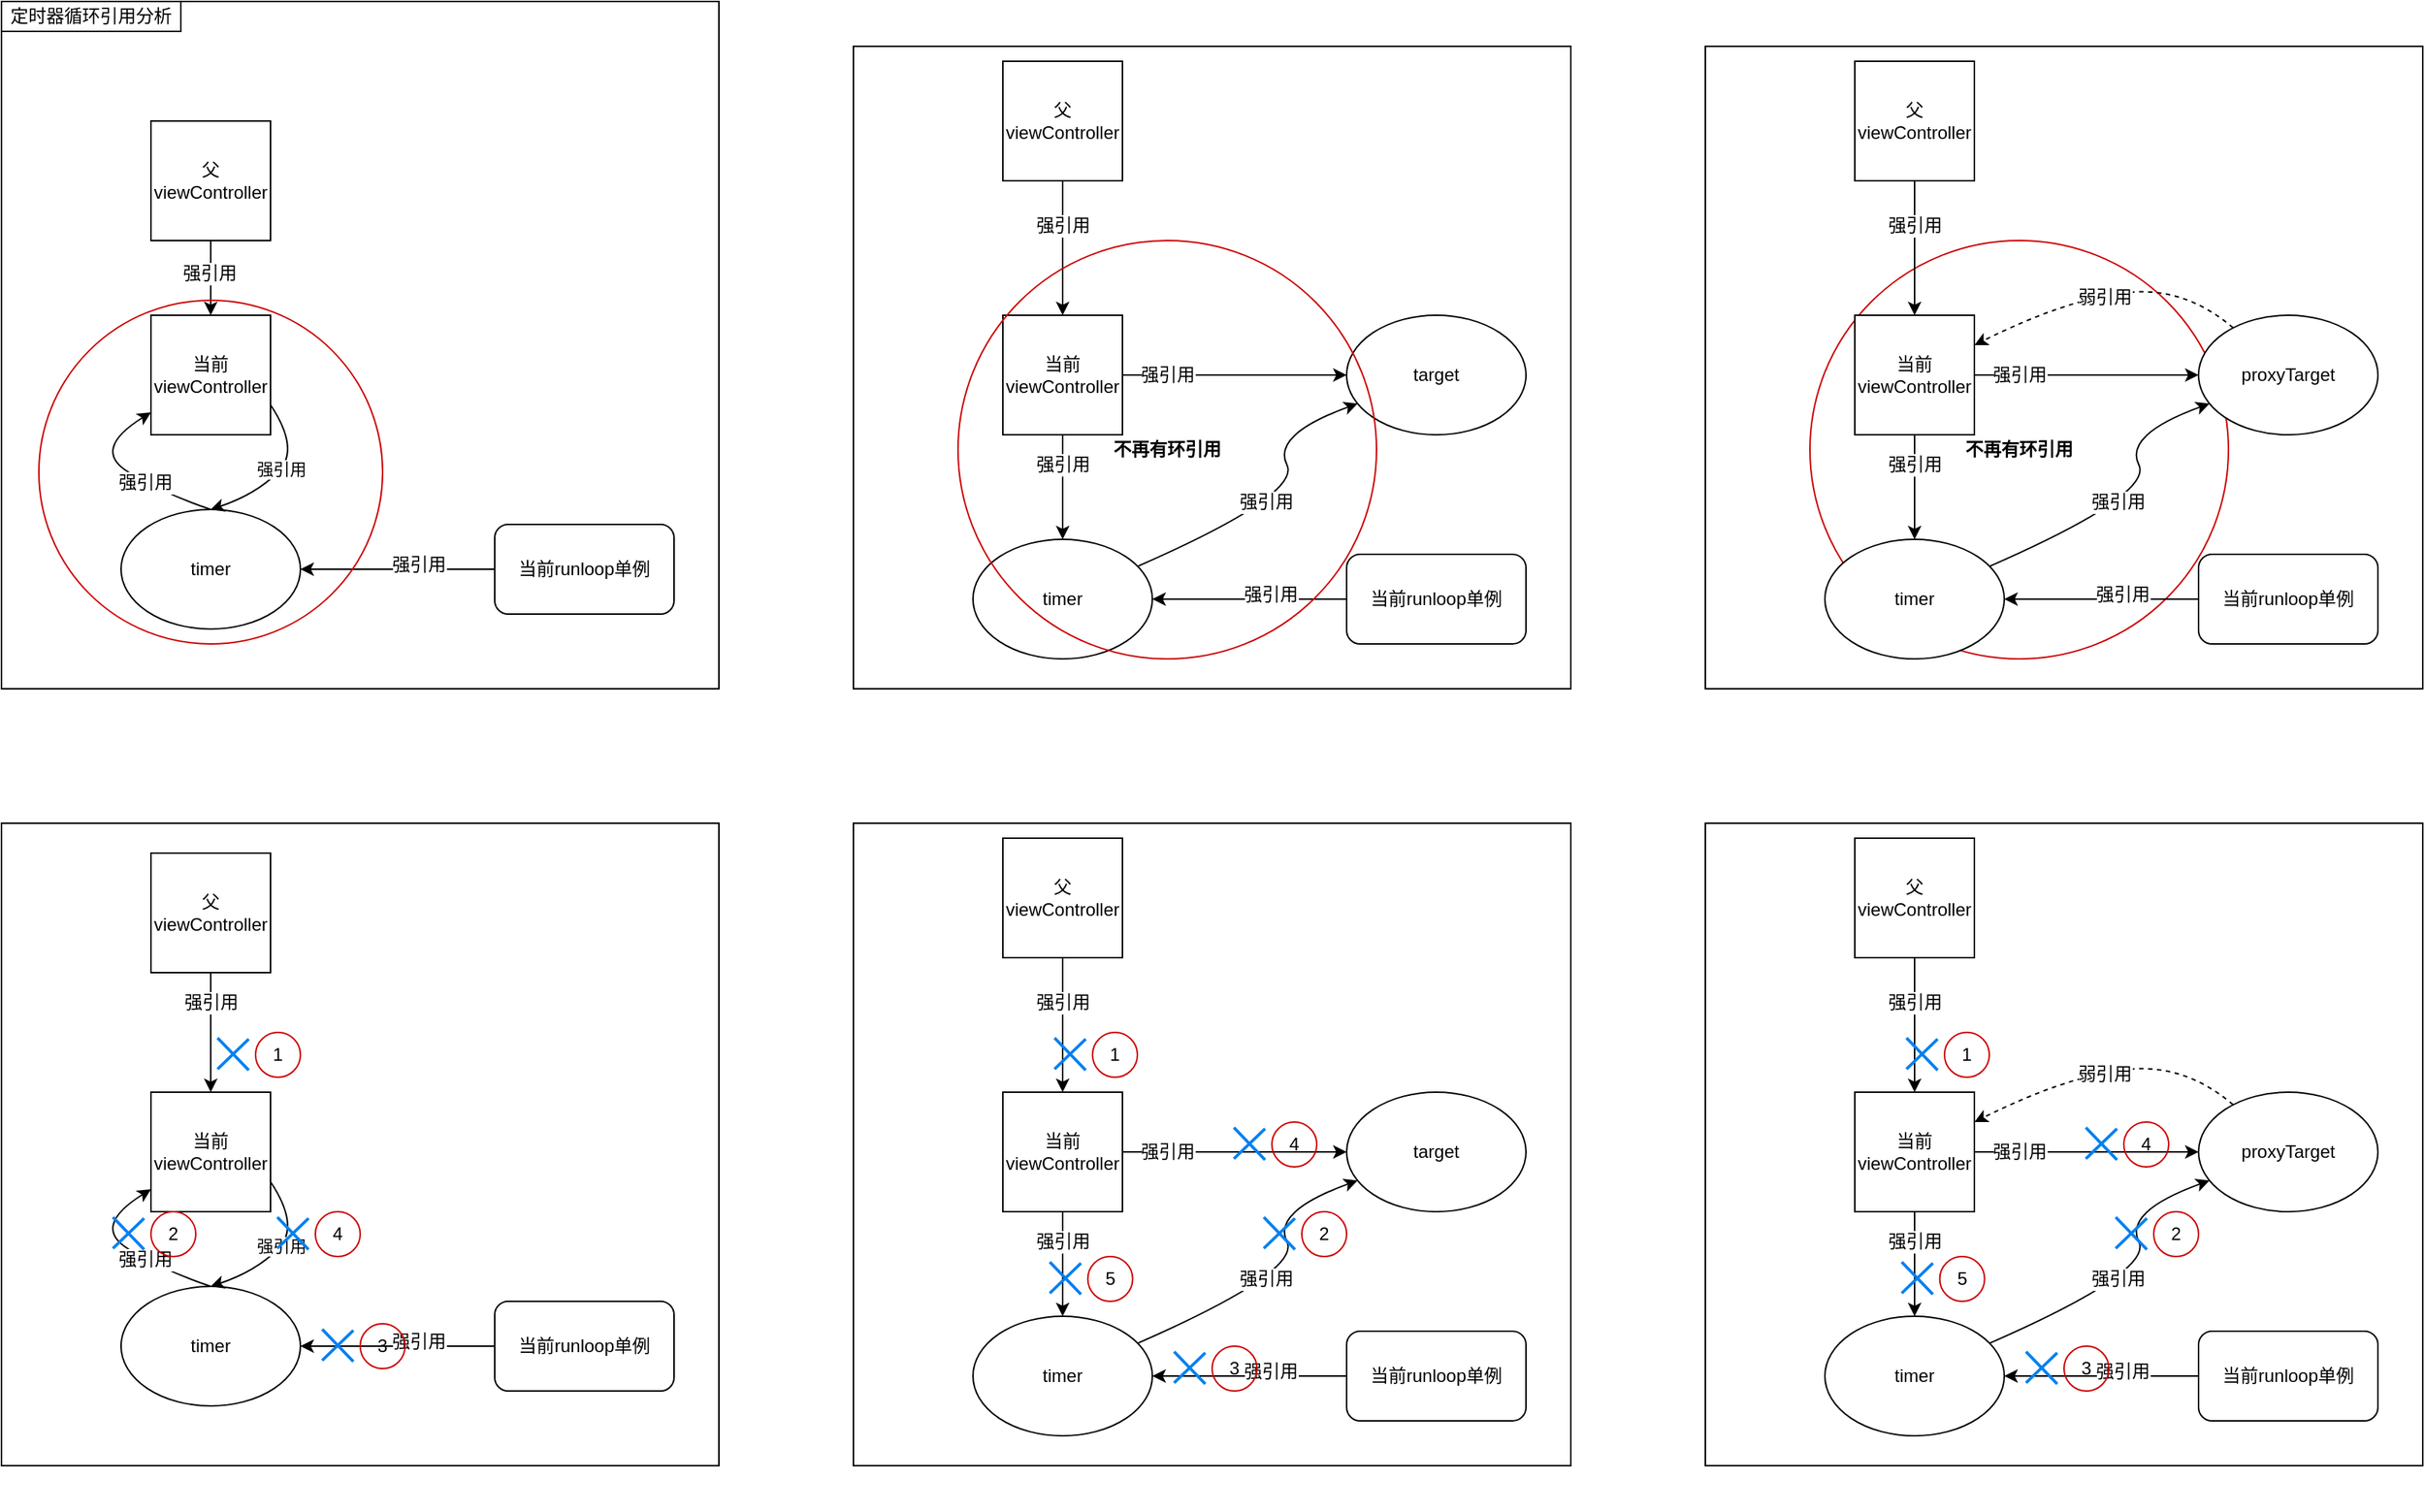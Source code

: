 <mxfile version="12.5.3" type="device"><diagram id="7EByXMTv-vjOkWqhUTdQ" name="第 1 页"><mxGraphModel dx="754" dy="567" grid="1" gridSize="10" guides="1" tooltips="1" connect="1" arrows="1" fold="1" page="1" pageScale="1" pageWidth="827" pageHeight="1169" math="0" shadow="0"><root><mxCell id="0"/><mxCell id="1" parent="0"/><mxCell id="BqslSk4byag4_uAjL63Z-197" value="" style="rounded=0;whiteSpace=wrap;html=1;" vertex="1" parent="1"><mxGeometry x="1210" y="100" width="480" height="430" as="geometry"/></mxCell><mxCell id="BqslSk4byag4_uAjL63Z-213" value="&lt;b&gt;不再有环引用&lt;/b&gt;" style="ellipse;whiteSpace=wrap;html=1;aspect=fixed;strokeColor=#CC0000;fillColor=none;flipH=1;" vertex="1" parent="1"><mxGeometry x="1280" y="230" width="280" height="280" as="geometry"/></mxCell><mxCell id="BqslSk4byag4_uAjL63Z-30" value="" style="group" vertex="1" connectable="0" parent="1"><mxGeometry x="110" y="120" width="440" height="410" as="geometry"/></mxCell><mxCell id="BqslSk4byag4_uAjL63Z-27" value="" style="rounded=0;whiteSpace=wrap;html=1;" vertex="1" parent="BqslSk4byag4_uAjL63Z-30"><mxGeometry x="-40" y="-50" width="480" height="460" as="geometry"/></mxCell><mxCell id="BqslSk4byag4_uAjL63Z-1" value="当前viewController" style="whiteSpace=wrap;html=1;aspect=fixed;" vertex="1" parent="BqslSk4byag4_uAjL63Z-30"><mxGeometry x="60" y="160" width="80" height="80" as="geometry"/></mxCell><mxCell id="BqslSk4byag4_uAjL63Z-6" value="" style="edgeStyle=orthogonalEdgeStyle;rounded=0;orthogonalLoop=1;jettySize=auto;html=1;" edge="1" parent="BqslSk4byag4_uAjL63Z-30" source="BqslSk4byag4_uAjL63Z-2" target="BqslSk4byag4_uAjL63Z-1"><mxGeometry relative="1" as="geometry"/></mxCell><mxCell id="BqslSk4byag4_uAjL63Z-7" value="强引用" style="text;html=1;align=center;verticalAlign=middle;resizable=0;points=[];labelBackgroundColor=#ffffff;" vertex="1" connectable="0" parent="BqslSk4byag4_uAjL63Z-6"><mxGeometry x="-0.12" y="-1" relative="1" as="geometry"><mxPoint as="offset"/></mxGeometry></mxCell><mxCell id="BqslSk4byag4_uAjL63Z-2" value="父viewController" style="whiteSpace=wrap;html=1;aspect=fixed;" vertex="1" parent="BqslSk4byag4_uAjL63Z-30"><mxGeometry x="60" y="30" width="80" height="80" as="geometry"/></mxCell><mxCell id="BqslSk4byag4_uAjL63Z-8" value="timer" style="ellipse;whiteSpace=wrap;html=1;" vertex="1" parent="BqslSk4byag4_uAjL63Z-30"><mxGeometry x="40" y="290" width="120" height="80" as="geometry"/></mxCell><mxCell id="BqslSk4byag4_uAjL63Z-10" style="edgeStyle=orthogonalEdgeStyle;rounded=0;orthogonalLoop=1;jettySize=auto;html=1;entryX=1;entryY=0.5;entryDx=0;entryDy=0;" edge="1" parent="BqslSk4byag4_uAjL63Z-30" source="BqslSk4byag4_uAjL63Z-9" target="BqslSk4byag4_uAjL63Z-8"><mxGeometry relative="1" as="geometry"/></mxCell><mxCell id="BqslSk4byag4_uAjL63Z-11" value="强引用" style="text;html=1;align=center;verticalAlign=middle;resizable=0;points=[];labelBackgroundColor=#ffffff;" vertex="1" connectable="0" parent="BqslSk4byag4_uAjL63Z-10"><mxGeometry x="-0.217" y="-3" relative="1" as="geometry"><mxPoint as="offset"/></mxGeometry></mxCell><mxCell id="BqslSk4byag4_uAjL63Z-9" value="当前runloop单例" style="rounded=1;whiteSpace=wrap;html=1;" vertex="1" parent="BqslSk4byag4_uAjL63Z-30"><mxGeometry x="290" y="300" width="120" height="60" as="geometry"/></mxCell><mxCell id="BqslSk4byag4_uAjL63Z-20" value="" style="curved=1;endArrow=classic;html=1;exitX=0.5;exitY=0;exitDx=0;exitDy=0;" edge="1" parent="BqslSk4byag4_uAjL63Z-30" source="BqslSk4byag4_uAjL63Z-8" target="BqslSk4byag4_uAjL63Z-1"><mxGeometry width="50" height="50" relative="1" as="geometry"><mxPoint x="40" y="440" as="sourcePoint"/><mxPoint x="90" y="390" as="targetPoint"/><Array as="points"><mxPoint x="70" y="280"/><mxPoint x="20" y="250"/></Array></mxGeometry></mxCell><mxCell id="BqslSk4byag4_uAjL63Z-21" value="强引用" style="text;html=1;align=center;verticalAlign=middle;resizable=0;points=[];labelBackgroundColor=#ffffff;" vertex="1" connectable="0" parent="BqslSk4byag4_uAjL63Z-20"><mxGeometry x="-0.303" relative="1" as="geometry"><mxPoint as="offset"/></mxGeometry></mxCell><mxCell id="BqslSk4byag4_uAjL63Z-26" value="强引用" style="curved=1;endArrow=classic;html=1;entryX=0.5;entryY=0;entryDx=0;entryDy=0;exitX=1;exitY=0.75;exitDx=0;exitDy=0;" edge="1" parent="BqslSk4byag4_uAjL63Z-30" source="BqslSk4byag4_uAjL63Z-1" target="BqslSk4byag4_uAjL63Z-8"><mxGeometry width="50" height="50" relative="1" as="geometry"><mxPoint x="30" y="440" as="sourcePoint"/><mxPoint x="80" y="390" as="targetPoint"/><Array as="points"><mxPoint x="160" y="250"/><mxPoint x="130" y="280"/></Array></mxGeometry></mxCell><mxCell id="BqslSk4byag4_uAjL63Z-66" value="" style="ellipse;whiteSpace=wrap;html=1;aspect=fixed;fillColor=none;strokeColor=#CC0000;" vertex="1" parent="BqslSk4byag4_uAjL63Z-30"><mxGeometry x="-15" y="150" width="230" height="230" as="geometry"/></mxCell><mxCell id="BqslSk4byag4_uAjL63Z-29" value="定时器循环引用分析" style="rounded=0;whiteSpace=wrap;html=1;" vertex="1" parent="BqslSk4byag4_uAjL63Z-30"><mxGeometry x="-40" y="-50" width="120" height="20" as="geometry"/></mxCell><mxCell id="BqslSk4byag4_uAjL63Z-31" value="" style="group" vertex="1" connectable="0" parent="1"><mxGeometry x="110" y="640" width="440" height="440" as="geometry"/></mxCell><mxCell id="BqslSk4byag4_uAjL63Z-32" value="" style="rounded=0;whiteSpace=wrap;html=1;" vertex="1" parent="BqslSk4byag4_uAjL63Z-31"><mxGeometry x="-40" y="-20" width="480" height="430" as="geometry"/></mxCell><mxCell id="BqslSk4byag4_uAjL63Z-33" value="当前viewController" style="whiteSpace=wrap;html=1;aspect=fixed;" vertex="1" parent="BqslSk4byag4_uAjL63Z-31"><mxGeometry x="60" y="160" width="80" height="80" as="geometry"/></mxCell><mxCell id="BqslSk4byag4_uAjL63Z-34" value="" style="edgeStyle=orthogonalEdgeStyle;rounded=0;orthogonalLoop=1;jettySize=auto;html=1;" edge="1" parent="BqslSk4byag4_uAjL63Z-31" source="BqslSk4byag4_uAjL63Z-36" target="BqslSk4byag4_uAjL63Z-33"><mxGeometry relative="1" as="geometry"/></mxCell><mxCell id="BqslSk4byag4_uAjL63Z-35" value="强引用" style="text;html=1;align=center;verticalAlign=middle;resizable=0;points=[];labelBackgroundColor=#ffffff;" vertex="1" connectable="0" parent="BqslSk4byag4_uAjL63Z-34"><mxGeometry x="-0.12" y="-1" relative="1" as="geometry"><mxPoint x="1" y="-15.17" as="offset"/></mxGeometry></mxCell><mxCell id="BqslSk4byag4_uAjL63Z-36" value="父viewController" style="whiteSpace=wrap;html=1;aspect=fixed;" vertex="1" parent="BqslSk4byag4_uAjL63Z-31"><mxGeometry x="60" width="80" height="80" as="geometry"/></mxCell><mxCell id="BqslSk4byag4_uAjL63Z-37" value="timer" style="ellipse;whiteSpace=wrap;html=1;" vertex="1" parent="BqslSk4byag4_uAjL63Z-31"><mxGeometry x="40" y="290" width="120" height="80" as="geometry"/></mxCell><mxCell id="BqslSk4byag4_uAjL63Z-38" style="edgeStyle=orthogonalEdgeStyle;rounded=0;orthogonalLoop=1;jettySize=auto;html=1;entryX=1;entryY=0.5;entryDx=0;entryDy=0;" edge="1" parent="BqslSk4byag4_uAjL63Z-31" source="BqslSk4byag4_uAjL63Z-40" target="BqslSk4byag4_uAjL63Z-37"><mxGeometry relative="1" as="geometry"/></mxCell><mxCell id="BqslSk4byag4_uAjL63Z-39" value="强引用" style="text;html=1;align=center;verticalAlign=middle;resizable=0;points=[];labelBackgroundColor=#ffffff;" vertex="1" connectable="0" parent="BqslSk4byag4_uAjL63Z-38"><mxGeometry x="-0.217" y="-3" relative="1" as="geometry"><mxPoint as="offset"/></mxGeometry></mxCell><mxCell id="BqslSk4byag4_uAjL63Z-40" value="当前runloop单例" style="rounded=1;whiteSpace=wrap;html=1;" vertex="1" parent="BqslSk4byag4_uAjL63Z-31"><mxGeometry x="290" y="300" width="120" height="60" as="geometry"/></mxCell><mxCell id="BqslSk4byag4_uAjL63Z-41" value="" style="curved=1;endArrow=classic;html=1;exitX=0.5;exitY=0;exitDx=0;exitDy=0;" edge="1" parent="BqslSk4byag4_uAjL63Z-31" source="BqslSk4byag4_uAjL63Z-37" target="BqslSk4byag4_uAjL63Z-33"><mxGeometry width="50" height="50" relative="1" as="geometry"><mxPoint x="40" y="440" as="sourcePoint"/><mxPoint x="90" y="390" as="targetPoint"/><Array as="points"><mxPoint x="70" y="280"/><mxPoint x="20" y="250"/></Array></mxGeometry></mxCell><mxCell id="BqslSk4byag4_uAjL63Z-42" value="强引用" style="text;html=1;align=center;verticalAlign=middle;resizable=0;points=[];labelBackgroundColor=#ffffff;" vertex="1" connectable="0" parent="BqslSk4byag4_uAjL63Z-41"><mxGeometry x="-0.303" relative="1" as="geometry"><mxPoint as="offset"/></mxGeometry></mxCell><mxCell id="BqslSk4byag4_uAjL63Z-43" value="强引用" style="curved=1;endArrow=classic;html=1;entryX=0.5;entryY=0;entryDx=0;entryDy=0;exitX=1;exitY=0.75;exitDx=0;exitDy=0;" edge="1" parent="BqslSk4byag4_uAjL63Z-31" source="BqslSk4byag4_uAjL63Z-33" target="BqslSk4byag4_uAjL63Z-37"><mxGeometry width="50" height="50" relative="1" as="geometry"><mxPoint x="30" y="440" as="sourcePoint"/><mxPoint x="80" y="390" as="targetPoint"/><Array as="points"><mxPoint x="160" y="250"/><mxPoint x="130" y="280"/></Array></mxGeometry></mxCell><mxCell id="BqslSk4byag4_uAjL63Z-114" value="" style="group" vertex="1" connectable="0" parent="BqslSk4byag4_uAjL63Z-31"><mxGeometry x="100" y="120.0" width="60" height="30" as="geometry"/></mxCell><mxCell id="BqslSk4byag4_uAjL63Z-112" value="1" style="ellipse;whiteSpace=wrap;html=1;aspect=fixed;strokeColor=#CC0000;fillColor=none;" vertex="1" parent="BqslSk4byag4_uAjL63Z-114"><mxGeometry x="30" width="30" height="30" as="geometry"/></mxCell><mxCell id="BqslSk4byag4_uAjL63Z-113" value="" style="html=1;verticalLabelPosition=bottom;labelBackgroundColor=#ffffff;verticalAlign=top;shadow=0;dashed=0;strokeWidth=2;shape=mxgraph.ios7.misc.flagged;strokeColor=#0080f0;direction=west;rotation=46;" vertex="1" parent="BqslSk4byag4_uAjL63Z-114"><mxGeometry width="30" height="29.02" as="geometry"/></mxCell><mxCell id="BqslSk4byag4_uAjL63Z-133" value="" style="group" vertex="1" connectable="0" parent="BqslSk4byag4_uAjL63Z-31"><mxGeometry x="30" y="240" width="60" height="30" as="geometry"/></mxCell><mxCell id="BqslSk4byag4_uAjL63Z-134" value="2" style="ellipse;whiteSpace=wrap;html=1;aspect=fixed;strokeColor=#CC0000;fillColor=none;" vertex="1" parent="BqslSk4byag4_uAjL63Z-133"><mxGeometry x="30" width="30" height="30" as="geometry"/></mxCell><mxCell id="BqslSk4byag4_uAjL63Z-135" value="" style="html=1;verticalLabelPosition=bottom;labelBackgroundColor=#ffffff;verticalAlign=top;shadow=0;dashed=0;strokeWidth=2;shape=mxgraph.ios7.misc.flagged;strokeColor=#0080f0;direction=west;rotation=46;" vertex="1" parent="BqslSk4byag4_uAjL63Z-133"><mxGeometry width="30" height="29.02" as="geometry"/></mxCell><mxCell id="BqslSk4byag4_uAjL63Z-136" value="" style="group" vertex="1" connectable="0" parent="BqslSk4byag4_uAjL63Z-31"><mxGeometry x="170" y="315" width="60" height="30" as="geometry"/></mxCell><mxCell id="BqslSk4byag4_uAjL63Z-137" value="3" style="ellipse;whiteSpace=wrap;html=1;aspect=fixed;strokeColor=#CC0000;fillColor=none;" vertex="1" parent="BqslSk4byag4_uAjL63Z-136"><mxGeometry x="30" width="30" height="30" as="geometry"/></mxCell><mxCell id="BqslSk4byag4_uAjL63Z-138" value="" style="html=1;verticalLabelPosition=bottom;labelBackgroundColor=#ffffff;verticalAlign=top;shadow=0;dashed=0;strokeWidth=2;shape=mxgraph.ios7.misc.flagged;strokeColor=#0080f0;direction=west;rotation=46;" vertex="1" parent="BqslSk4byag4_uAjL63Z-136"><mxGeometry width="30" height="29.02" as="geometry"/></mxCell><mxCell id="BqslSk4byag4_uAjL63Z-139" value="" style="group" vertex="1" connectable="0" parent="BqslSk4byag4_uAjL63Z-31"><mxGeometry x="140" y="240" width="60" height="30" as="geometry"/></mxCell><mxCell id="BqslSk4byag4_uAjL63Z-140" value="4" style="ellipse;whiteSpace=wrap;html=1;aspect=fixed;strokeColor=#CC0000;fillColor=none;" vertex="1" parent="BqslSk4byag4_uAjL63Z-139"><mxGeometry x="30" width="30" height="30" as="geometry"/></mxCell><mxCell id="BqslSk4byag4_uAjL63Z-141" value="" style="html=1;verticalLabelPosition=bottom;labelBackgroundColor=#ffffff;verticalAlign=top;shadow=0;dashed=0;strokeWidth=2;shape=mxgraph.ios7.misc.flagged;strokeColor=#0080f0;direction=west;rotation=46;" vertex="1" parent="BqslSk4byag4_uAjL63Z-139"><mxGeometry width="30" height="29.02" as="geometry"/></mxCell><mxCell id="BqslSk4byag4_uAjL63Z-75" value="" style="rounded=0;whiteSpace=wrap;html=1;" vertex="1" parent="1"><mxGeometry x="640" y="620" width="480" height="430" as="geometry"/></mxCell><mxCell id="BqslSk4byag4_uAjL63Z-93" value="" style="edgeStyle=orthogonalEdgeStyle;rounded=0;orthogonalLoop=1;jettySize=auto;html=1;" edge="1" parent="1" source="BqslSk4byag4_uAjL63Z-76" target="BqslSk4byag4_uAjL63Z-80"><mxGeometry relative="1" as="geometry"/></mxCell><mxCell id="BqslSk4byag4_uAjL63Z-94" value="强引用" style="text;html=1;align=center;verticalAlign=middle;resizable=0;points=[];labelBackgroundColor=#ffffff;" vertex="1" connectable="0" parent="BqslSk4byag4_uAjL63Z-93"><mxGeometry x="-0.082" y="1" relative="1" as="geometry"><mxPoint x="-1" y="-12.5" as="offset"/></mxGeometry></mxCell><mxCell id="BqslSk4byag4_uAjL63Z-96" value="" style="edgeStyle=orthogonalEdgeStyle;rounded=0;orthogonalLoop=1;jettySize=auto;html=1;" edge="1" parent="1" source="BqslSk4byag4_uAjL63Z-76" target="BqslSk4byag4_uAjL63Z-95"><mxGeometry relative="1" as="geometry"/></mxCell><mxCell id="BqslSk4byag4_uAjL63Z-97" value="强引用" style="text;html=1;align=center;verticalAlign=middle;resizable=0;points=[];labelBackgroundColor=#ffffff;" vertex="1" connectable="0" parent="BqslSk4byag4_uAjL63Z-96"><mxGeometry x="-0.094" y="-1" relative="1" as="geometry"><mxPoint x="-38.33" y="-1" as="offset"/></mxGeometry></mxCell><mxCell id="BqslSk4byag4_uAjL63Z-76" value="当前viewController" style="whiteSpace=wrap;html=1;aspect=fixed;" vertex="1" parent="1"><mxGeometry x="740" y="800" width="80" height="80" as="geometry"/></mxCell><mxCell id="BqslSk4byag4_uAjL63Z-79" value="父viewController" style="whiteSpace=wrap;html=1;aspect=fixed;" vertex="1" parent="1"><mxGeometry x="740" y="630" width="80" height="80" as="geometry"/></mxCell><mxCell id="BqslSk4byag4_uAjL63Z-80" value="timer" style="ellipse;whiteSpace=wrap;html=1;" vertex="1" parent="1"><mxGeometry x="720" y="950" width="120" height="80" as="geometry"/></mxCell><mxCell id="BqslSk4byag4_uAjL63Z-83" value="当前runloop单例" style="rounded=1;whiteSpace=wrap;html=1;" vertex="1" parent="1"><mxGeometry x="970" y="960" width="120" height="60" as="geometry"/></mxCell><mxCell id="BqslSk4byag4_uAjL63Z-95" value="target" style="ellipse;whiteSpace=wrap;html=1;" vertex="1" parent="1"><mxGeometry x="970" y="800" width="120" height="80" as="geometry"/></mxCell><mxCell id="BqslSk4byag4_uAjL63Z-102" style="edgeStyle=orthogonalEdgeStyle;rounded=0;orthogonalLoop=1;jettySize=auto;html=1;" edge="1" parent="1" source="BqslSk4byag4_uAjL63Z-83" target="BqslSk4byag4_uAjL63Z-80"><mxGeometry relative="1" as="geometry"><mxPoint x="970" y="990" as="sourcePoint"/><mxPoint x="840" y="990" as="targetPoint"/></mxGeometry></mxCell><mxCell id="BqslSk4byag4_uAjL63Z-103" value="强引用" style="text;html=1;align=center;verticalAlign=middle;resizable=0;points=[];labelBackgroundColor=#ffffff;" vertex="1" connectable="0" parent="BqslSk4byag4_uAjL63Z-102"><mxGeometry x="-0.217" y="-3" relative="1" as="geometry"><mxPoint as="offset"/></mxGeometry></mxCell><mxCell id="BqslSk4byag4_uAjL63Z-105" value="" style="curved=1;endArrow=classic;html=1;" edge="1" parent="1" source="BqslSk4byag4_uAjL63Z-80" target="BqslSk4byag4_uAjL63Z-95"><mxGeometry width="50" height="50" relative="1" as="geometry"><mxPoint x="890" y="920" as="sourcePoint"/><mxPoint x="940" y="870" as="targetPoint"/><Array as="points"><mxPoint x="940" y="920"/><mxPoint x="920" y="880"/></Array></mxGeometry></mxCell><mxCell id="BqslSk4byag4_uAjL63Z-106" value="强引用" style="text;html=1;align=center;verticalAlign=middle;resizable=0;points=[];labelBackgroundColor=#ffffff;" vertex="1" connectable="0" parent="BqslSk4byag4_uAjL63Z-105"><mxGeometry x="-0.155" y="6" relative="1" as="geometry"><mxPoint as="offset"/></mxGeometry></mxCell><mxCell id="BqslSk4byag4_uAjL63Z-110" value="" style="edgeStyle=orthogonalEdgeStyle;rounded=0;orthogonalLoop=1;jettySize=auto;html=1;entryX=0.5;entryY=0;entryDx=0;entryDy=0;" edge="1" parent="1" source="BqslSk4byag4_uAjL63Z-79" target="BqslSk4byag4_uAjL63Z-76"><mxGeometry relative="1" as="geometry"><mxPoint x="780" y="710" as="sourcePoint"/><mxPoint x="780" y="800" as="targetPoint"/></mxGeometry></mxCell><mxCell id="BqslSk4byag4_uAjL63Z-111" value="强引用" style="text;html=1;align=center;verticalAlign=middle;resizable=0;points=[];labelBackgroundColor=#ffffff;" vertex="1" connectable="0" parent="BqslSk4byag4_uAjL63Z-110"><mxGeometry x="-0.12" y="-1" relative="1" as="geometry"><mxPoint x="1" y="-10" as="offset"/></mxGeometry></mxCell><mxCell id="BqslSk4byag4_uAjL63Z-142" value="" style="group" vertex="1" connectable="0" parent="1"><mxGeometry x="770" y="760" width="60" height="30" as="geometry"/></mxCell><mxCell id="BqslSk4byag4_uAjL63Z-143" value="1" style="ellipse;whiteSpace=wrap;html=1;aspect=fixed;strokeColor=#CC0000;fillColor=none;" vertex="1" parent="BqslSk4byag4_uAjL63Z-142"><mxGeometry x="30" width="30" height="30" as="geometry"/></mxCell><mxCell id="BqslSk4byag4_uAjL63Z-144" value="" style="html=1;verticalLabelPosition=bottom;labelBackgroundColor=#ffffff;verticalAlign=top;shadow=0;dashed=0;strokeWidth=2;shape=mxgraph.ios7.misc.flagged;strokeColor=#0080f0;direction=west;rotation=46;" vertex="1" parent="BqslSk4byag4_uAjL63Z-142"><mxGeometry width="30" height="29.02" as="geometry"/></mxCell><mxCell id="BqslSk4byag4_uAjL63Z-147" value="" style="group" vertex="1" connectable="0" parent="1"><mxGeometry x="850" y="970" width="60" height="30" as="geometry"/></mxCell><mxCell id="BqslSk4byag4_uAjL63Z-148" value="3" style="ellipse;whiteSpace=wrap;html=1;aspect=fixed;strokeColor=#CC0000;fillColor=none;" vertex="1" parent="BqslSk4byag4_uAjL63Z-147"><mxGeometry x="30" width="30" height="30" as="geometry"/></mxCell><mxCell id="BqslSk4byag4_uAjL63Z-149" value="" style="html=1;verticalLabelPosition=bottom;labelBackgroundColor=#ffffff;verticalAlign=top;shadow=0;dashed=0;strokeWidth=2;shape=mxgraph.ios7.misc.flagged;strokeColor=#0080f0;direction=west;rotation=46;" vertex="1" parent="BqslSk4byag4_uAjL63Z-147"><mxGeometry width="30" height="29.02" as="geometry"/></mxCell><mxCell id="BqslSk4byag4_uAjL63Z-151" value="" style="group" vertex="1" connectable="0" parent="1"><mxGeometry x="910" y="880" width="60" height="30" as="geometry"/></mxCell><mxCell id="BqslSk4byag4_uAjL63Z-152" value="2" style="ellipse;whiteSpace=wrap;html=1;aspect=fixed;strokeColor=#CC0000;fillColor=none;" vertex="1" parent="BqslSk4byag4_uAjL63Z-151"><mxGeometry x="30" width="30" height="30" as="geometry"/></mxCell><mxCell id="BqslSk4byag4_uAjL63Z-153" value="" style="html=1;verticalLabelPosition=bottom;labelBackgroundColor=#ffffff;verticalAlign=top;shadow=0;dashed=0;strokeWidth=2;shape=mxgraph.ios7.misc.flagged;strokeColor=#0080f0;direction=west;rotation=46;" vertex="1" parent="BqslSk4byag4_uAjL63Z-151"><mxGeometry width="30" height="29.02" as="geometry"/></mxCell><mxCell id="BqslSk4byag4_uAjL63Z-154" value="" style="group" vertex="1" connectable="0" parent="1"><mxGeometry x="890" y="820" width="60" height="30" as="geometry"/></mxCell><mxCell id="BqslSk4byag4_uAjL63Z-155" value="4" style="ellipse;whiteSpace=wrap;html=1;aspect=fixed;strokeColor=#CC0000;fillColor=none;" vertex="1" parent="BqslSk4byag4_uAjL63Z-154"><mxGeometry x="30" width="30" height="30" as="geometry"/></mxCell><mxCell id="BqslSk4byag4_uAjL63Z-156" value="" style="html=1;verticalLabelPosition=bottom;labelBackgroundColor=#ffffff;verticalAlign=top;shadow=0;dashed=0;strokeWidth=2;shape=mxgraph.ios7.misc.flagged;strokeColor=#0080f0;direction=west;rotation=46;" vertex="1" parent="BqslSk4byag4_uAjL63Z-154"><mxGeometry width="30" height="29.02" as="geometry"/></mxCell><mxCell id="BqslSk4byag4_uAjL63Z-157" value="" style="group" vertex="1" connectable="0" parent="1"><mxGeometry x="766.83" y="910" width="60" height="30" as="geometry"/></mxCell><mxCell id="BqslSk4byag4_uAjL63Z-158" value="5" style="ellipse;whiteSpace=wrap;html=1;aspect=fixed;strokeColor=#CC0000;fillColor=none;" vertex="1" parent="BqslSk4byag4_uAjL63Z-157"><mxGeometry x="30" width="30" height="30" as="geometry"/></mxCell><mxCell id="BqslSk4byag4_uAjL63Z-159" value="" style="html=1;verticalLabelPosition=bottom;labelBackgroundColor=#ffffff;verticalAlign=top;shadow=0;dashed=0;strokeWidth=2;shape=mxgraph.ios7.misc.flagged;strokeColor=#0080f0;direction=west;rotation=46;" vertex="1" parent="BqslSk4byag4_uAjL63Z-157"><mxGeometry width="30" height="29.02" as="geometry"/></mxCell><mxCell id="BqslSk4byag4_uAjL63Z-161" value="" style="rounded=0;whiteSpace=wrap;html=1;" vertex="1" parent="1"><mxGeometry x="640" y="100" width="480" height="430" as="geometry"/></mxCell><mxCell id="BqslSk4byag4_uAjL63Z-162" value="" style="edgeStyle=orthogonalEdgeStyle;rounded=0;orthogonalLoop=1;jettySize=auto;html=1;" edge="1" parent="1" source="BqslSk4byag4_uAjL63Z-166" target="BqslSk4byag4_uAjL63Z-168"><mxGeometry relative="1" as="geometry"/></mxCell><mxCell id="BqslSk4byag4_uAjL63Z-163" value="强引用" style="text;html=1;align=center;verticalAlign=middle;resizable=0;points=[];labelBackgroundColor=#ffffff;" vertex="1" connectable="0" parent="BqslSk4byag4_uAjL63Z-162"><mxGeometry x="-0.082" y="1" relative="1" as="geometry"><mxPoint x="-1" y="-12.5" as="offset"/></mxGeometry></mxCell><mxCell id="BqslSk4byag4_uAjL63Z-164" value="" style="edgeStyle=orthogonalEdgeStyle;rounded=0;orthogonalLoop=1;jettySize=auto;html=1;" edge="1" parent="1" source="BqslSk4byag4_uAjL63Z-166" target="BqslSk4byag4_uAjL63Z-170"><mxGeometry relative="1" as="geometry"/></mxCell><mxCell id="BqslSk4byag4_uAjL63Z-165" value="强引用" style="text;html=1;align=center;verticalAlign=middle;resizable=0;points=[];labelBackgroundColor=#ffffff;" vertex="1" connectable="0" parent="BqslSk4byag4_uAjL63Z-164"><mxGeometry x="-0.094" y="-1" relative="1" as="geometry"><mxPoint x="-38.33" y="-1" as="offset"/></mxGeometry></mxCell><mxCell id="BqslSk4byag4_uAjL63Z-166" value="当前viewController" style="whiteSpace=wrap;html=1;aspect=fixed;" vertex="1" parent="1"><mxGeometry x="740" y="280" width="80" height="80" as="geometry"/></mxCell><mxCell id="BqslSk4byag4_uAjL63Z-167" value="父viewController" style="whiteSpace=wrap;html=1;aspect=fixed;" vertex="1" parent="1"><mxGeometry x="740" y="110" width="80" height="80" as="geometry"/></mxCell><mxCell id="BqslSk4byag4_uAjL63Z-168" value="timer" style="ellipse;whiteSpace=wrap;html=1;" vertex="1" parent="1"><mxGeometry x="720" y="430" width="120" height="80" as="geometry"/></mxCell><mxCell id="BqslSk4byag4_uAjL63Z-169" value="当前runloop单例" style="rounded=1;whiteSpace=wrap;html=1;" vertex="1" parent="1"><mxGeometry x="970" y="440" width="120" height="60" as="geometry"/></mxCell><mxCell id="BqslSk4byag4_uAjL63Z-170" value="target" style="ellipse;whiteSpace=wrap;html=1;" vertex="1" parent="1"><mxGeometry x="970" y="280" width="120" height="80" as="geometry"/></mxCell><mxCell id="BqslSk4byag4_uAjL63Z-171" style="edgeStyle=orthogonalEdgeStyle;rounded=0;orthogonalLoop=1;jettySize=auto;html=1;" edge="1" parent="1" source="BqslSk4byag4_uAjL63Z-169" target="BqslSk4byag4_uAjL63Z-168"><mxGeometry relative="1" as="geometry"><mxPoint x="970" y="470" as="sourcePoint"/><mxPoint x="840" y="470" as="targetPoint"/></mxGeometry></mxCell><mxCell id="BqslSk4byag4_uAjL63Z-172" value="强引用" style="text;html=1;align=center;verticalAlign=middle;resizable=0;points=[];labelBackgroundColor=#ffffff;" vertex="1" connectable="0" parent="BqslSk4byag4_uAjL63Z-171"><mxGeometry x="-0.217" y="-3" relative="1" as="geometry"><mxPoint as="offset"/></mxGeometry></mxCell><mxCell id="BqslSk4byag4_uAjL63Z-173" value="" style="curved=1;endArrow=classic;html=1;" edge="1" parent="1" source="BqslSk4byag4_uAjL63Z-168" target="BqslSk4byag4_uAjL63Z-170"><mxGeometry width="50" height="50" relative="1" as="geometry"><mxPoint x="890" y="400" as="sourcePoint"/><mxPoint x="940" y="350" as="targetPoint"/><Array as="points"><mxPoint x="940" y="400"/><mxPoint x="920" y="360"/></Array></mxGeometry></mxCell><mxCell id="BqslSk4byag4_uAjL63Z-174" value="强引用" style="text;html=1;align=center;verticalAlign=middle;resizable=0;points=[];labelBackgroundColor=#ffffff;" vertex="1" connectable="0" parent="BqslSk4byag4_uAjL63Z-173"><mxGeometry x="-0.155" y="6" relative="1" as="geometry"><mxPoint as="offset"/></mxGeometry></mxCell><mxCell id="BqslSk4byag4_uAjL63Z-175" value="" style="edgeStyle=orthogonalEdgeStyle;rounded=0;orthogonalLoop=1;jettySize=auto;html=1;entryX=0.5;entryY=0;entryDx=0;entryDy=0;" edge="1" parent="1" source="BqslSk4byag4_uAjL63Z-167" target="BqslSk4byag4_uAjL63Z-166"><mxGeometry relative="1" as="geometry"><mxPoint x="780" y="190" as="sourcePoint"/><mxPoint x="780" y="280" as="targetPoint"/></mxGeometry></mxCell><mxCell id="BqslSk4byag4_uAjL63Z-176" value="强引用" style="text;html=1;align=center;verticalAlign=middle;resizable=0;points=[];labelBackgroundColor=#ffffff;" vertex="1" connectable="0" parent="BqslSk4byag4_uAjL63Z-175"><mxGeometry x="-0.12" y="-1" relative="1" as="geometry"><mxPoint x="1" y="-10" as="offset"/></mxGeometry></mxCell><mxCell id="BqslSk4byag4_uAjL63Z-192" value="&lt;b&gt;不再有环引用&lt;/b&gt;" style="ellipse;whiteSpace=wrap;html=1;aspect=fixed;strokeColor=#CC0000;fillColor=none;" vertex="1" parent="1"><mxGeometry x="710" y="230" width="280" height="280" as="geometry"/></mxCell><mxCell id="BqslSk4byag4_uAjL63Z-198" value="" style="edgeStyle=orthogonalEdgeStyle;rounded=0;orthogonalLoop=1;jettySize=auto;html=1;" edge="1" parent="1" source="BqslSk4byag4_uAjL63Z-202" target="BqslSk4byag4_uAjL63Z-204"><mxGeometry relative="1" as="geometry"/></mxCell><mxCell id="BqslSk4byag4_uAjL63Z-199" value="强引用" style="text;html=1;align=center;verticalAlign=middle;resizable=0;points=[];labelBackgroundColor=#ffffff;" vertex="1" connectable="0" parent="BqslSk4byag4_uAjL63Z-198"><mxGeometry x="-0.082" y="1" relative="1" as="geometry"><mxPoint x="-1" y="-12.5" as="offset"/></mxGeometry></mxCell><mxCell id="BqslSk4byag4_uAjL63Z-200" value="" style="edgeStyle=orthogonalEdgeStyle;rounded=0;orthogonalLoop=1;jettySize=auto;html=1;" edge="1" parent="1" source="BqslSk4byag4_uAjL63Z-202" target="BqslSk4byag4_uAjL63Z-206"><mxGeometry relative="1" as="geometry"/></mxCell><mxCell id="BqslSk4byag4_uAjL63Z-201" value="强引用" style="text;html=1;align=center;verticalAlign=middle;resizable=0;points=[];labelBackgroundColor=#ffffff;" vertex="1" connectable="0" parent="BqslSk4byag4_uAjL63Z-200"><mxGeometry x="-0.094" y="-1" relative="1" as="geometry"><mxPoint x="-38.33" y="-1" as="offset"/></mxGeometry></mxCell><mxCell id="BqslSk4byag4_uAjL63Z-202" value="当前viewController" style="whiteSpace=wrap;html=1;aspect=fixed;" vertex="1" parent="1"><mxGeometry x="1310" y="280" width="80" height="80" as="geometry"/></mxCell><mxCell id="BqslSk4byag4_uAjL63Z-203" value="父viewController" style="whiteSpace=wrap;html=1;aspect=fixed;" vertex="1" parent="1"><mxGeometry x="1310" y="110" width="80" height="80" as="geometry"/></mxCell><mxCell id="BqslSk4byag4_uAjL63Z-204" value="timer" style="ellipse;whiteSpace=wrap;html=1;" vertex="1" parent="1"><mxGeometry x="1290" y="430" width="120" height="80" as="geometry"/></mxCell><mxCell id="BqslSk4byag4_uAjL63Z-205" value="当前runloop单例" style="rounded=1;whiteSpace=wrap;html=1;" vertex="1" parent="1"><mxGeometry x="1540" y="440" width="120" height="60" as="geometry"/></mxCell><mxCell id="BqslSk4byag4_uAjL63Z-206" value="proxyTarget" style="ellipse;whiteSpace=wrap;html=1;" vertex="1" parent="1"><mxGeometry x="1540" y="280" width="120" height="80" as="geometry"/></mxCell><mxCell id="BqslSk4byag4_uAjL63Z-207" style="edgeStyle=orthogonalEdgeStyle;rounded=0;orthogonalLoop=1;jettySize=auto;html=1;" edge="1" parent="1" source="BqslSk4byag4_uAjL63Z-205" target="BqslSk4byag4_uAjL63Z-204"><mxGeometry relative="1" as="geometry"><mxPoint x="1540" y="470" as="sourcePoint"/><mxPoint x="1410" y="470" as="targetPoint"/></mxGeometry></mxCell><mxCell id="BqslSk4byag4_uAjL63Z-208" value="强引用" style="text;html=1;align=center;verticalAlign=middle;resizable=0;points=[];labelBackgroundColor=#ffffff;" vertex="1" connectable="0" parent="BqslSk4byag4_uAjL63Z-207"><mxGeometry x="-0.217" y="-3" relative="1" as="geometry"><mxPoint as="offset"/></mxGeometry></mxCell><mxCell id="BqslSk4byag4_uAjL63Z-209" value="" style="curved=1;endArrow=classic;html=1;" edge="1" parent="1" source="BqslSk4byag4_uAjL63Z-204" target="BqslSk4byag4_uAjL63Z-206"><mxGeometry width="50" height="50" relative="1" as="geometry"><mxPoint x="1460" y="400" as="sourcePoint"/><mxPoint x="1510" y="350" as="targetPoint"/><Array as="points"><mxPoint x="1510" y="400"/><mxPoint x="1490" y="360"/></Array></mxGeometry></mxCell><mxCell id="BqslSk4byag4_uAjL63Z-210" value="强引用" style="text;html=1;align=center;verticalAlign=middle;resizable=0;points=[];labelBackgroundColor=#ffffff;" vertex="1" connectable="0" parent="BqslSk4byag4_uAjL63Z-209"><mxGeometry x="-0.155" y="6" relative="1" as="geometry"><mxPoint as="offset"/></mxGeometry></mxCell><mxCell id="BqslSk4byag4_uAjL63Z-211" value="" style="edgeStyle=orthogonalEdgeStyle;rounded=0;orthogonalLoop=1;jettySize=auto;html=1;entryX=0.5;entryY=0;entryDx=0;entryDy=0;" edge="1" parent="1" source="BqslSk4byag4_uAjL63Z-203" target="BqslSk4byag4_uAjL63Z-202"><mxGeometry relative="1" as="geometry"><mxPoint x="1350" y="190" as="sourcePoint"/><mxPoint x="1350" y="280" as="targetPoint"/></mxGeometry></mxCell><mxCell id="BqslSk4byag4_uAjL63Z-212" value="强引用" style="text;html=1;align=center;verticalAlign=middle;resizable=0;points=[];labelBackgroundColor=#ffffff;" vertex="1" connectable="0" parent="BqslSk4byag4_uAjL63Z-211"><mxGeometry x="-0.12" y="-1" relative="1" as="geometry"><mxPoint x="1" y="-10" as="offset"/></mxGeometry></mxCell><mxCell id="BqslSk4byag4_uAjL63Z-214" value="" style="rounded=0;whiteSpace=wrap;html=1;" vertex="1" parent="1"><mxGeometry x="1210" y="620" width="480" height="430" as="geometry"/></mxCell><mxCell id="BqslSk4byag4_uAjL63Z-215" value="" style="edgeStyle=orthogonalEdgeStyle;rounded=0;orthogonalLoop=1;jettySize=auto;html=1;" edge="1" parent="1" source="BqslSk4byag4_uAjL63Z-219" target="BqslSk4byag4_uAjL63Z-221"><mxGeometry relative="1" as="geometry"/></mxCell><mxCell id="BqslSk4byag4_uAjL63Z-216" value="强引用" style="text;html=1;align=center;verticalAlign=middle;resizable=0;points=[];labelBackgroundColor=#ffffff;" vertex="1" connectable="0" parent="BqslSk4byag4_uAjL63Z-215"><mxGeometry x="-0.082" y="1" relative="1" as="geometry"><mxPoint x="-1" y="-12.5" as="offset"/></mxGeometry></mxCell><mxCell id="BqslSk4byag4_uAjL63Z-217" value="" style="edgeStyle=orthogonalEdgeStyle;rounded=0;orthogonalLoop=1;jettySize=auto;html=1;" edge="1" parent="1" source="BqslSk4byag4_uAjL63Z-219" target="BqslSk4byag4_uAjL63Z-223"><mxGeometry relative="1" as="geometry"/></mxCell><mxCell id="BqslSk4byag4_uAjL63Z-218" value="强引用" style="text;html=1;align=center;verticalAlign=middle;resizable=0;points=[];labelBackgroundColor=#ffffff;" vertex="1" connectable="0" parent="BqslSk4byag4_uAjL63Z-217"><mxGeometry x="-0.094" y="-1" relative="1" as="geometry"><mxPoint x="-38.33" y="-1" as="offset"/></mxGeometry></mxCell><mxCell id="BqslSk4byag4_uAjL63Z-219" value="当前viewController" style="whiteSpace=wrap;html=1;aspect=fixed;" vertex="1" parent="1"><mxGeometry x="1310" y="800" width="80" height="80" as="geometry"/></mxCell><mxCell id="BqslSk4byag4_uAjL63Z-220" value="父viewController" style="whiteSpace=wrap;html=1;aspect=fixed;" vertex="1" parent="1"><mxGeometry x="1310" y="630" width="80" height="80" as="geometry"/></mxCell><mxCell id="BqslSk4byag4_uAjL63Z-221" value="timer" style="ellipse;whiteSpace=wrap;html=1;" vertex="1" parent="1"><mxGeometry x="1290" y="950" width="120" height="80" as="geometry"/></mxCell><mxCell id="BqslSk4byag4_uAjL63Z-222" value="当前runloop单例" style="rounded=1;whiteSpace=wrap;html=1;" vertex="1" parent="1"><mxGeometry x="1540" y="960" width="120" height="60" as="geometry"/></mxCell><mxCell id="BqslSk4byag4_uAjL63Z-223" value="proxyTarget" style="ellipse;whiteSpace=wrap;html=1;" vertex="1" parent="1"><mxGeometry x="1540" y="800" width="120" height="80" as="geometry"/></mxCell><mxCell id="BqslSk4byag4_uAjL63Z-224" style="edgeStyle=orthogonalEdgeStyle;rounded=0;orthogonalLoop=1;jettySize=auto;html=1;" edge="1" parent="1" source="BqslSk4byag4_uAjL63Z-222" target="BqslSk4byag4_uAjL63Z-221"><mxGeometry relative="1" as="geometry"><mxPoint x="1540" y="990" as="sourcePoint"/><mxPoint x="1410" y="990" as="targetPoint"/></mxGeometry></mxCell><mxCell id="BqslSk4byag4_uAjL63Z-225" value="强引用" style="text;html=1;align=center;verticalAlign=middle;resizable=0;points=[];labelBackgroundColor=#ffffff;" vertex="1" connectable="0" parent="BqslSk4byag4_uAjL63Z-224"><mxGeometry x="-0.217" y="-3" relative="1" as="geometry"><mxPoint as="offset"/></mxGeometry></mxCell><mxCell id="BqslSk4byag4_uAjL63Z-226" value="" style="curved=1;endArrow=classic;html=1;" edge="1" parent="1" source="BqslSk4byag4_uAjL63Z-221" target="BqslSk4byag4_uAjL63Z-223"><mxGeometry width="50" height="50" relative="1" as="geometry"><mxPoint x="1460" y="920" as="sourcePoint"/><mxPoint x="1510" y="870" as="targetPoint"/><Array as="points"><mxPoint x="1510" y="920"/><mxPoint x="1490" y="880"/></Array></mxGeometry></mxCell><mxCell id="BqslSk4byag4_uAjL63Z-227" value="强引用" style="text;html=1;align=center;verticalAlign=middle;resizable=0;points=[];labelBackgroundColor=#ffffff;" vertex="1" connectable="0" parent="BqslSk4byag4_uAjL63Z-226"><mxGeometry x="-0.155" y="6" relative="1" as="geometry"><mxPoint as="offset"/></mxGeometry></mxCell><mxCell id="BqslSk4byag4_uAjL63Z-228" value="" style="edgeStyle=orthogonalEdgeStyle;rounded=0;orthogonalLoop=1;jettySize=auto;html=1;entryX=0.5;entryY=0;entryDx=0;entryDy=0;" edge="1" parent="1" source="BqslSk4byag4_uAjL63Z-220" target="BqslSk4byag4_uAjL63Z-219"><mxGeometry relative="1" as="geometry"><mxPoint x="1350" y="710" as="sourcePoint"/><mxPoint x="1350" y="800" as="targetPoint"/></mxGeometry></mxCell><mxCell id="BqslSk4byag4_uAjL63Z-229" value="强引用" style="text;html=1;align=center;verticalAlign=middle;resizable=0;points=[];labelBackgroundColor=#ffffff;" vertex="1" connectable="0" parent="BqslSk4byag4_uAjL63Z-228"><mxGeometry x="-0.12" y="-1" relative="1" as="geometry"><mxPoint x="1" y="-10" as="offset"/></mxGeometry></mxCell><mxCell id="BqslSk4byag4_uAjL63Z-230" value="" style="group" vertex="1" connectable="0" parent="1"><mxGeometry x="1340" y="760" width="60" height="30" as="geometry"/></mxCell><mxCell id="BqslSk4byag4_uAjL63Z-231" value="1" style="ellipse;whiteSpace=wrap;html=1;aspect=fixed;strokeColor=#CC0000;fillColor=none;" vertex="1" parent="BqslSk4byag4_uAjL63Z-230"><mxGeometry x="30" width="30" height="30" as="geometry"/></mxCell><mxCell id="BqslSk4byag4_uAjL63Z-232" value="" style="html=1;verticalLabelPosition=bottom;labelBackgroundColor=#ffffff;verticalAlign=top;shadow=0;dashed=0;strokeWidth=2;shape=mxgraph.ios7.misc.flagged;strokeColor=#0080f0;direction=west;rotation=46;" vertex="1" parent="BqslSk4byag4_uAjL63Z-230"><mxGeometry width="30" height="29.02" as="geometry"/></mxCell><mxCell id="BqslSk4byag4_uAjL63Z-233" value="" style="group" vertex="1" connectable="0" parent="1"><mxGeometry x="1420" y="970" width="60" height="30" as="geometry"/></mxCell><mxCell id="BqslSk4byag4_uAjL63Z-234" value="3" style="ellipse;whiteSpace=wrap;html=1;aspect=fixed;strokeColor=#CC0000;fillColor=none;" vertex="1" parent="BqslSk4byag4_uAjL63Z-233"><mxGeometry x="30" width="30" height="30" as="geometry"/></mxCell><mxCell id="BqslSk4byag4_uAjL63Z-235" value="" style="html=1;verticalLabelPosition=bottom;labelBackgroundColor=#ffffff;verticalAlign=top;shadow=0;dashed=0;strokeWidth=2;shape=mxgraph.ios7.misc.flagged;strokeColor=#0080f0;direction=west;rotation=46;" vertex="1" parent="BqslSk4byag4_uAjL63Z-233"><mxGeometry width="30" height="29.02" as="geometry"/></mxCell><mxCell id="BqslSk4byag4_uAjL63Z-236" value="" style="group" vertex="1" connectable="0" parent="1"><mxGeometry x="1480" y="880" width="60" height="30" as="geometry"/></mxCell><mxCell id="BqslSk4byag4_uAjL63Z-237" value="2" style="ellipse;whiteSpace=wrap;html=1;aspect=fixed;strokeColor=#CC0000;fillColor=none;" vertex="1" parent="BqslSk4byag4_uAjL63Z-236"><mxGeometry x="30" width="30" height="30" as="geometry"/></mxCell><mxCell id="BqslSk4byag4_uAjL63Z-238" value="" style="html=1;verticalLabelPosition=bottom;labelBackgroundColor=#ffffff;verticalAlign=top;shadow=0;dashed=0;strokeWidth=2;shape=mxgraph.ios7.misc.flagged;strokeColor=#0080f0;direction=west;rotation=46;" vertex="1" parent="BqslSk4byag4_uAjL63Z-236"><mxGeometry width="30" height="29.02" as="geometry"/></mxCell><mxCell id="BqslSk4byag4_uAjL63Z-239" value="" style="group" vertex="1" connectable="0" parent="1"><mxGeometry x="1460" y="820" width="60" height="30" as="geometry"/></mxCell><mxCell id="BqslSk4byag4_uAjL63Z-240" value="4" style="ellipse;whiteSpace=wrap;html=1;aspect=fixed;strokeColor=#CC0000;fillColor=none;" vertex="1" parent="BqslSk4byag4_uAjL63Z-239"><mxGeometry x="30" width="30" height="30" as="geometry"/></mxCell><mxCell id="BqslSk4byag4_uAjL63Z-241" value="" style="html=1;verticalLabelPosition=bottom;labelBackgroundColor=#ffffff;verticalAlign=top;shadow=0;dashed=0;strokeWidth=2;shape=mxgraph.ios7.misc.flagged;strokeColor=#0080f0;direction=west;rotation=46;" vertex="1" parent="BqslSk4byag4_uAjL63Z-239"><mxGeometry width="30" height="29.02" as="geometry"/></mxCell><mxCell id="BqslSk4byag4_uAjL63Z-242" value="" style="group" vertex="1" connectable="0" parent="1"><mxGeometry x="1336.83" y="910" width="60" height="30" as="geometry"/></mxCell><mxCell id="BqslSk4byag4_uAjL63Z-243" value="5" style="ellipse;whiteSpace=wrap;html=1;aspect=fixed;strokeColor=#CC0000;fillColor=none;" vertex="1" parent="BqslSk4byag4_uAjL63Z-242"><mxGeometry x="30" width="30" height="30" as="geometry"/></mxCell><mxCell id="BqslSk4byag4_uAjL63Z-244" value="" style="html=1;verticalLabelPosition=bottom;labelBackgroundColor=#ffffff;verticalAlign=top;shadow=0;dashed=0;strokeWidth=2;shape=mxgraph.ios7.misc.flagged;strokeColor=#0080f0;direction=west;rotation=46;" vertex="1" parent="BqslSk4byag4_uAjL63Z-242"><mxGeometry width="30" height="29.02" as="geometry"/></mxCell><mxCell id="BqslSk4byag4_uAjL63Z-245" value="" style="curved=1;endArrow=classic;html=1;entryX=1;entryY=0.25;entryDx=0;entryDy=0;dashed=1;" edge="1" parent="1" source="BqslSk4byag4_uAjL63Z-206" target="BqslSk4byag4_uAjL63Z-202"><mxGeometry width="50" height="50" relative="1" as="geometry"><mxPoint x="1550" y="210" as="sourcePoint"/><mxPoint x="1600" y="160" as="targetPoint"/><Array as="points"><mxPoint x="1530" y="260"/><mxPoint x="1450" y="270"/></Array></mxGeometry></mxCell><mxCell id="BqslSk4byag4_uAjL63Z-246" value="弱引用" style="text;html=1;align=center;verticalAlign=middle;resizable=0;points=[];labelBackgroundColor=#ffffff;" vertex="1" connectable="0" parent="BqslSk4byag4_uAjL63Z-245"><mxGeometry x="0.018" y="1" relative="1" as="geometry"><mxPoint as="offset"/></mxGeometry></mxCell><mxCell id="BqslSk4byag4_uAjL63Z-247" value="" style="curved=1;endArrow=classic;html=1;entryX=1;entryY=0.25;entryDx=0;entryDy=0;dashed=1;" edge="1" parent="1"><mxGeometry width="50" height="50" relative="1" as="geometry"><mxPoint x="1563.164" y="808.426" as="sourcePoint"/><mxPoint x="1390" y="820.0" as="targetPoint"/><Array as="points"><mxPoint x="1530" y="780"/><mxPoint x="1450" y="790"/></Array></mxGeometry></mxCell><mxCell id="BqslSk4byag4_uAjL63Z-248" value="弱引用" style="text;html=1;align=center;verticalAlign=middle;resizable=0;points=[];labelBackgroundColor=#ffffff;" vertex="1" connectable="0" parent="BqslSk4byag4_uAjL63Z-247"><mxGeometry x="0.018" y="1" relative="1" as="geometry"><mxPoint as="offset"/></mxGeometry></mxCell></root></mxGraphModel></diagram></mxfile>